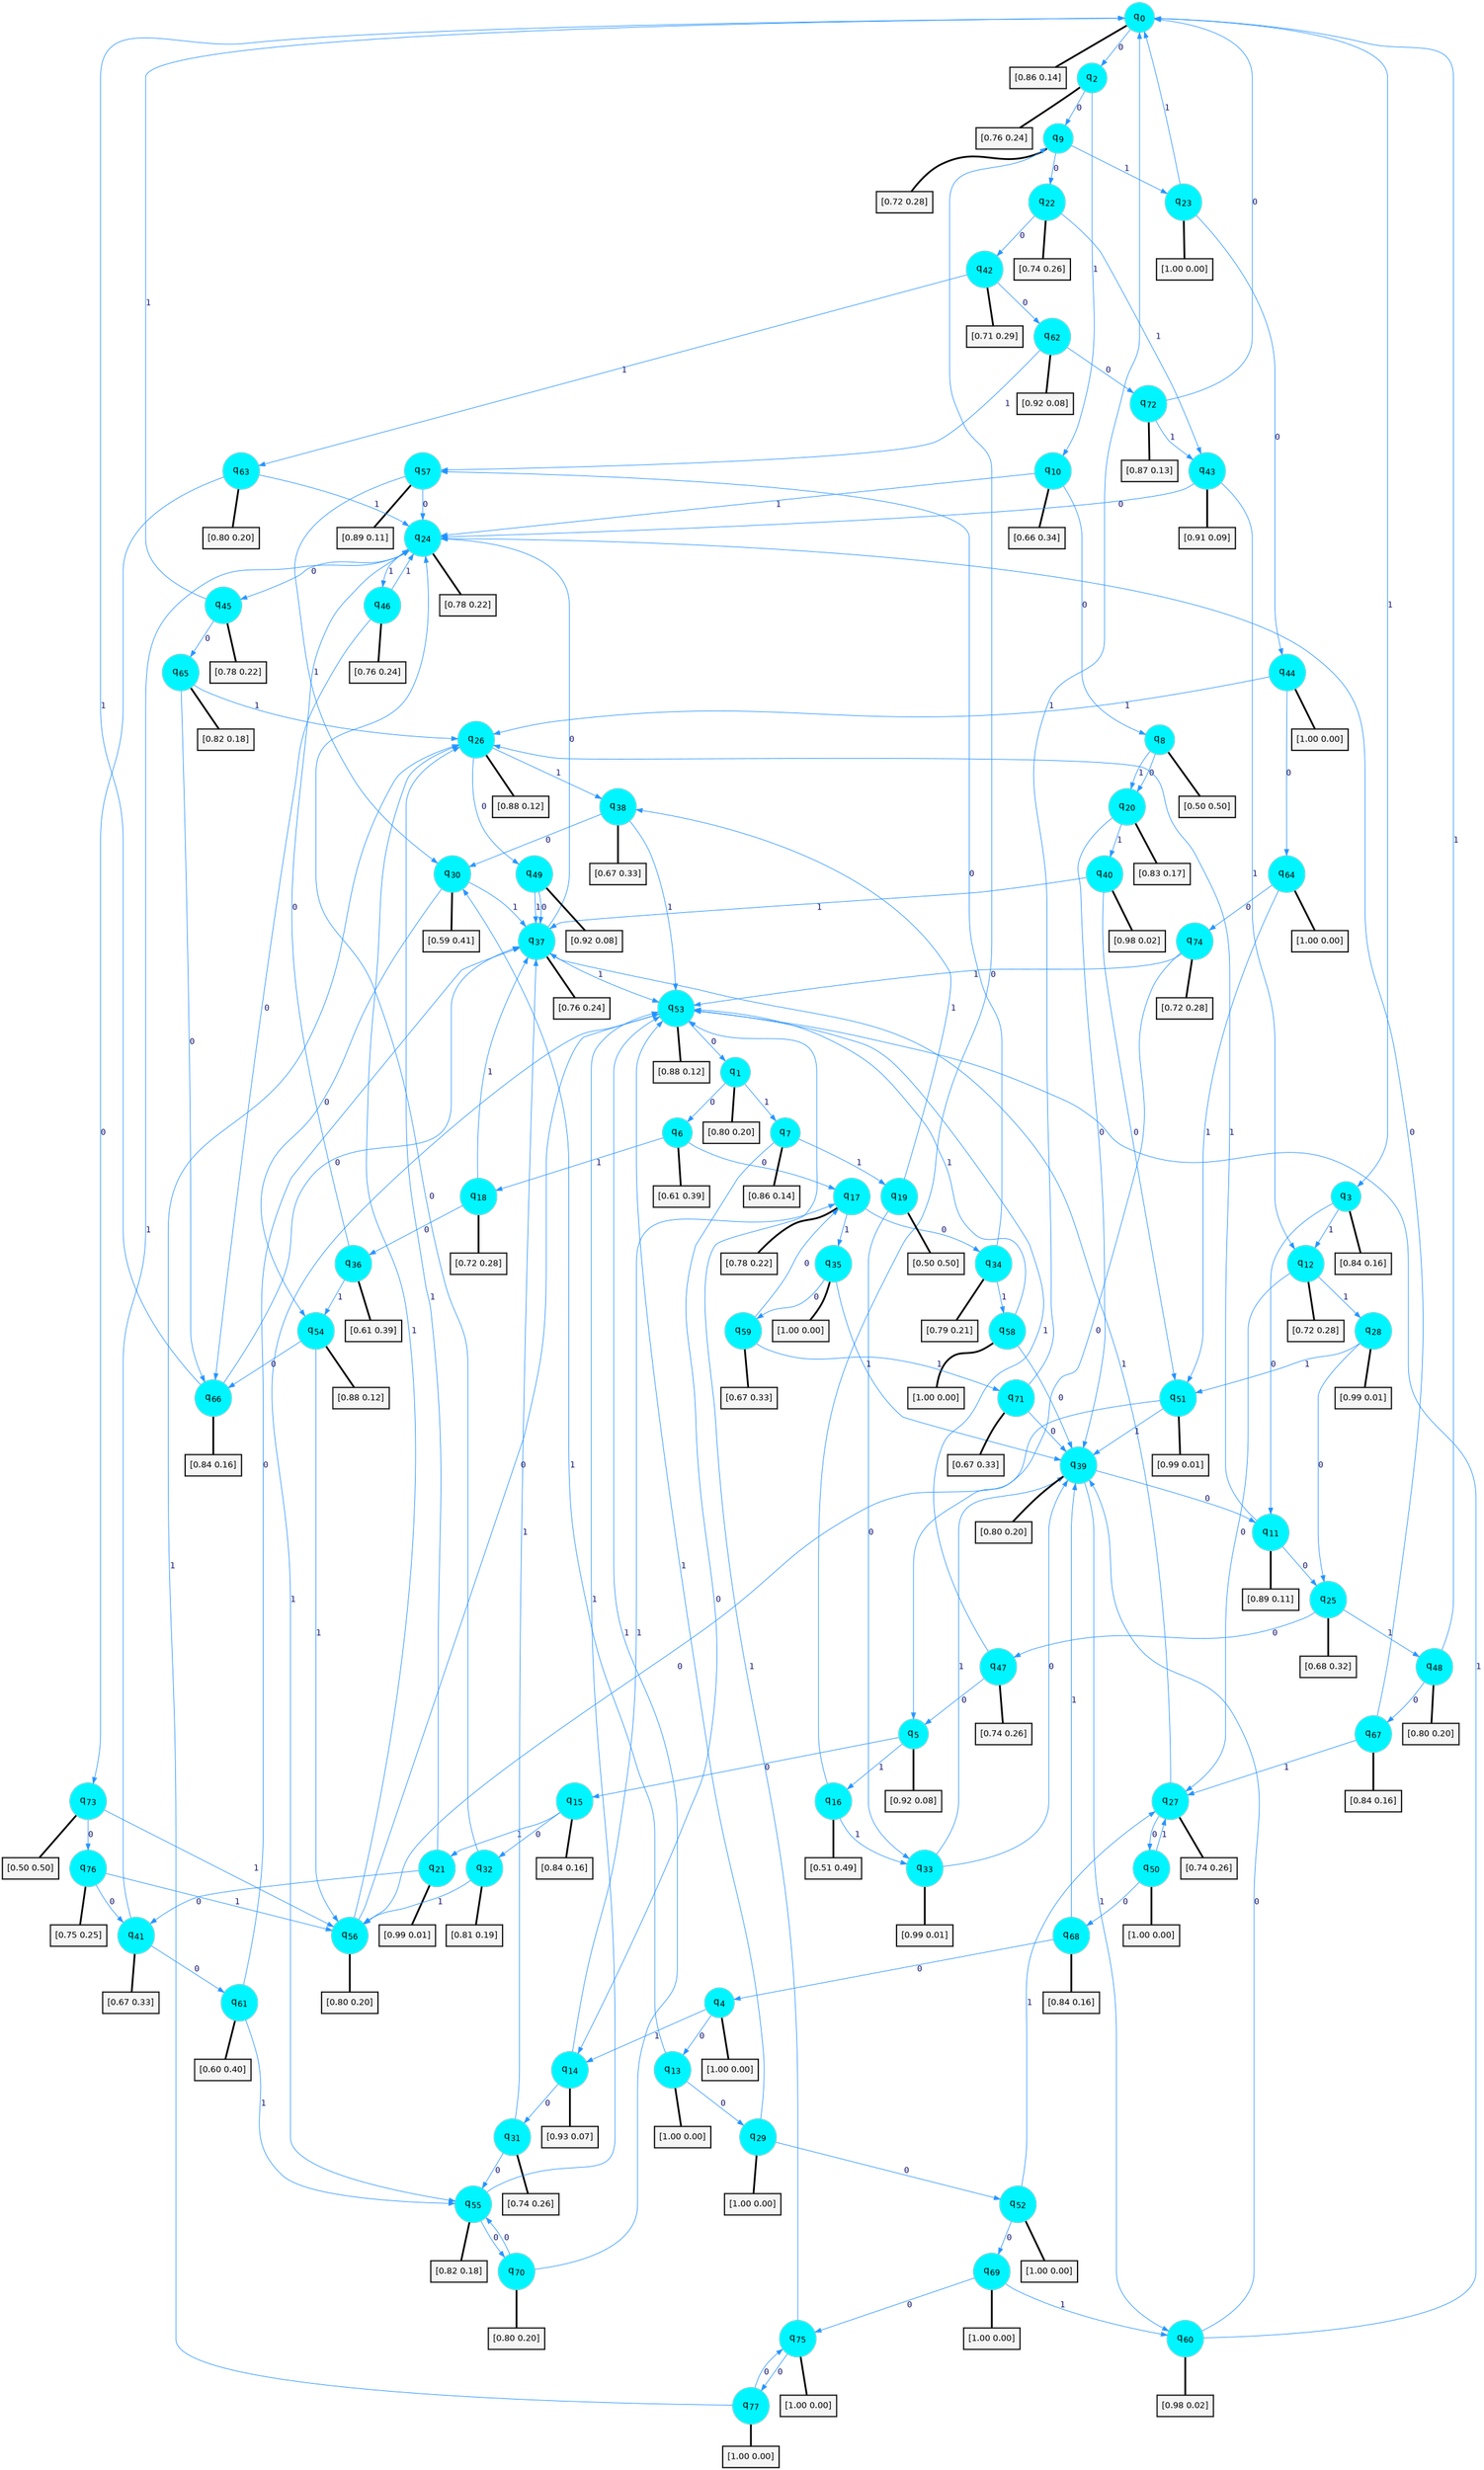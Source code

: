 digraph G {
graph [
bgcolor=transparent, dpi=300, rankdir=TD, size="40,25"];
node [
color=gray, fillcolor=turquoise1, fontcolor=black, fontname=Helvetica, fontsize=16, fontweight=bold, shape=circle, style=filled];
edge [
arrowsize=1, color=dodgerblue1, fontcolor=midnightblue, fontname=courier, fontweight=bold, penwidth=1, style=solid, weight=20];
0[label=<q<SUB>0</SUB>>];
1[label=<q<SUB>1</SUB>>];
2[label=<q<SUB>2</SUB>>];
3[label=<q<SUB>3</SUB>>];
4[label=<q<SUB>4</SUB>>];
5[label=<q<SUB>5</SUB>>];
6[label=<q<SUB>6</SUB>>];
7[label=<q<SUB>7</SUB>>];
8[label=<q<SUB>8</SUB>>];
9[label=<q<SUB>9</SUB>>];
10[label=<q<SUB>10</SUB>>];
11[label=<q<SUB>11</SUB>>];
12[label=<q<SUB>12</SUB>>];
13[label=<q<SUB>13</SUB>>];
14[label=<q<SUB>14</SUB>>];
15[label=<q<SUB>15</SUB>>];
16[label=<q<SUB>16</SUB>>];
17[label=<q<SUB>17</SUB>>];
18[label=<q<SUB>18</SUB>>];
19[label=<q<SUB>19</SUB>>];
20[label=<q<SUB>20</SUB>>];
21[label=<q<SUB>21</SUB>>];
22[label=<q<SUB>22</SUB>>];
23[label=<q<SUB>23</SUB>>];
24[label=<q<SUB>24</SUB>>];
25[label=<q<SUB>25</SUB>>];
26[label=<q<SUB>26</SUB>>];
27[label=<q<SUB>27</SUB>>];
28[label=<q<SUB>28</SUB>>];
29[label=<q<SUB>29</SUB>>];
30[label=<q<SUB>30</SUB>>];
31[label=<q<SUB>31</SUB>>];
32[label=<q<SUB>32</SUB>>];
33[label=<q<SUB>33</SUB>>];
34[label=<q<SUB>34</SUB>>];
35[label=<q<SUB>35</SUB>>];
36[label=<q<SUB>36</SUB>>];
37[label=<q<SUB>37</SUB>>];
38[label=<q<SUB>38</SUB>>];
39[label=<q<SUB>39</SUB>>];
40[label=<q<SUB>40</SUB>>];
41[label=<q<SUB>41</SUB>>];
42[label=<q<SUB>42</SUB>>];
43[label=<q<SUB>43</SUB>>];
44[label=<q<SUB>44</SUB>>];
45[label=<q<SUB>45</SUB>>];
46[label=<q<SUB>46</SUB>>];
47[label=<q<SUB>47</SUB>>];
48[label=<q<SUB>48</SUB>>];
49[label=<q<SUB>49</SUB>>];
50[label=<q<SUB>50</SUB>>];
51[label=<q<SUB>51</SUB>>];
52[label=<q<SUB>52</SUB>>];
53[label=<q<SUB>53</SUB>>];
54[label=<q<SUB>54</SUB>>];
55[label=<q<SUB>55</SUB>>];
56[label=<q<SUB>56</SUB>>];
57[label=<q<SUB>57</SUB>>];
58[label=<q<SUB>58</SUB>>];
59[label=<q<SUB>59</SUB>>];
60[label=<q<SUB>60</SUB>>];
61[label=<q<SUB>61</SUB>>];
62[label=<q<SUB>62</SUB>>];
63[label=<q<SUB>63</SUB>>];
64[label=<q<SUB>64</SUB>>];
65[label=<q<SUB>65</SUB>>];
66[label=<q<SUB>66</SUB>>];
67[label=<q<SUB>67</SUB>>];
68[label=<q<SUB>68</SUB>>];
69[label=<q<SUB>69</SUB>>];
70[label=<q<SUB>70</SUB>>];
71[label=<q<SUB>71</SUB>>];
72[label=<q<SUB>72</SUB>>];
73[label=<q<SUB>73</SUB>>];
74[label=<q<SUB>74</SUB>>];
75[label=<q<SUB>75</SUB>>];
76[label=<q<SUB>76</SUB>>];
77[label=<q<SUB>77</SUB>>];
78[label="[0.86 0.14]", shape=box,fontcolor=black, fontname=Helvetica, fontsize=14, penwidth=2, fillcolor=whitesmoke,color=black];
79[label="[0.80 0.20]", shape=box,fontcolor=black, fontname=Helvetica, fontsize=14, penwidth=2, fillcolor=whitesmoke,color=black];
80[label="[0.76 0.24]", shape=box,fontcolor=black, fontname=Helvetica, fontsize=14, penwidth=2, fillcolor=whitesmoke,color=black];
81[label="[0.84 0.16]", shape=box,fontcolor=black, fontname=Helvetica, fontsize=14, penwidth=2, fillcolor=whitesmoke,color=black];
82[label="[1.00 0.00]", shape=box,fontcolor=black, fontname=Helvetica, fontsize=14, penwidth=2, fillcolor=whitesmoke,color=black];
83[label="[0.92 0.08]", shape=box,fontcolor=black, fontname=Helvetica, fontsize=14, penwidth=2, fillcolor=whitesmoke,color=black];
84[label="[0.61 0.39]", shape=box,fontcolor=black, fontname=Helvetica, fontsize=14, penwidth=2, fillcolor=whitesmoke,color=black];
85[label="[0.86 0.14]", shape=box,fontcolor=black, fontname=Helvetica, fontsize=14, penwidth=2, fillcolor=whitesmoke,color=black];
86[label="[0.50 0.50]", shape=box,fontcolor=black, fontname=Helvetica, fontsize=14, penwidth=2, fillcolor=whitesmoke,color=black];
87[label="[0.72 0.28]", shape=box,fontcolor=black, fontname=Helvetica, fontsize=14, penwidth=2, fillcolor=whitesmoke,color=black];
88[label="[0.66 0.34]", shape=box,fontcolor=black, fontname=Helvetica, fontsize=14, penwidth=2, fillcolor=whitesmoke,color=black];
89[label="[0.89 0.11]", shape=box,fontcolor=black, fontname=Helvetica, fontsize=14, penwidth=2, fillcolor=whitesmoke,color=black];
90[label="[0.72 0.28]", shape=box,fontcolor=black, fontname=Helvetica, fontsize=14, penwidth=2, fillcolor=whitesmoke,color=black];
91[label="[1.00 0.00]", shape=box,fontcolor=black, fontname=Helvetica, fontsize=14, penwidth=2, fillcolor=whitesmoke,color=black];
92[label="[0.93 0.07]", shape=box,fontcolor=black, fontname=Helvetica, fontsize=14, penwidth=2, fillcolor=whitesmoke,color=black];
93[label="[0.84 0.16]", shape=box,fontcolor=black, fontname=Helvetica, fontsize=14, penwidth=2, fillcolor=whitesmoke,color=black];
94[label="[0.51 0.49]", shape=box,fontcolor=black, fontname=Helvetica, fontsize=14, penwidth=2, fillcolor=whitesmoke,color=black];
95[label="[0.78 0.22]", shape=box,fontcolor=black, fontname=Helvetica, fontsize=14, penwidth=2, fillcolor=whitesmoke,color=black];
96[label="[0.72 0.28]", shape=box,fontcolor=black, fontname=Helvetica, fontsize=14, penwidth=2, fillcolor=whitesmoke,color=black];
97[label="[0.50 0.50]", shape=box,fontcolor=black, fontname=Helvetica, fontsize=14, penwidth=2, fillcolor=whitesmoke,color=black];
98[label="[0.83 0.17]", shape=box,fontcolor=black, fontname=Helvetica, fontsize=14, penwidth=2, fillcolor=whitesmoke,color=black];
99[label="[0.99 0.01]", shape=box,fontcolor=black, fontname=Helvetica, fontsize=14, penwidth=2, fillcolor=whitesmoke,color=black];
100[label="[0.74 0.26]", shape=box,fontcolor=black, fontname=Helvetica, fontsize=14, penwidth=2, fillcolor=whitesmoke,color=black];
101[label="[1.00 0.00]", shape=box,fontcolor=black, fontname=Helvetica, fontsize=14, penwidth=2, fillcolor=whitesmoke,color=black];
102[label="[0.78 0.22]", shape=box,fontcolor=black, fontname=Helvetica, fontsize=14, penwidth=2, fillcolor=whitesmoke,color=black];
103[label="[0.68 0.32]", shape=box,fontcolor=black, fontname=Helvetica, fontsize=14, penwidth=2, fillcolor=whitesmoke,color=black];
104[label="[0.88 0.12]", shape=box,fontcolor=black, fontname=Helvetica, fontsize=14, penwidth=2, fillcolor=whitesmoke,color=black];
105[label="[0.74 0.26]", shape=box,fontcolor=black, fontname=Helvetica, fontsize=14, penwidth=2, fillcolor=whitesmoke,color=black];
106[label="[0.99 0.01]", shape=box,fontcolor=black, fontname=Helvetica, fontsize=14, penwidth=2, fillcolor=whitesmoke,color=black];
107[label="[1.00 0.00]", shape=box,fontcolor=black, fontname=Helvetica, fontsize=14, penwidth=2, fillcolor=whitesmoke,color=black];
108[label="[0.59 0.41]", shape=box,fontcolor=black, fontname=Helvetica, fontsize=14, penwidth=2, fillcolor=whitesmoke,color=black];
109[label="[0.74 0.26]", shape=box,fontcolor=black, fontname=Helvetica, fontsize=14, penwidth=2, fillcolor=whitesmoke,color=black];
110[label="[0.81 0.19]", shape=box,fontcolor=black, fontname=Helvetica, fontsize=14, penwidth=2, fillcolor=whitesmoke,color=black];
111[label="[0.99 0.01]", shape=box,fontcolor=black, fontname=Helvetica, fontsize=14, penwidth=2, fillcolor=whitesmoke,color=black];
112[label="[0.79 0.21]", shape=box,fontcolor=black, fontname=Helvetica, fontsize=14, penwidth=2, fillcolor=whitesmoke,color=black];
113[label="[1.00 0.00]", shape=box,fontcolor=black, fontname=Helvetica, fontsize=14, penwidth=2, fillcolor=whitesmoke,color=black];
114[label="[0.61 0.39]", shape=box,fontcolor=black, fontname=Helvetica, fontsize=14, penwidth=2, fillcolor=whitesmoke,color=black];
115[label="[0.76 0.24]", shape=box,fontcolor=black, fontname=Helvetica, fontsize=14, penwidth=2, fillcolor=whitesmoke,color=black];
116[label="[0.67 0.33]", shape=box,fontcolor=black, fontname=Helvetica, fontsize=14, penwidth=2, fillcolor=whitesmoke,color=black];
117[label="[0.80 0.20]", shape=box,fontcolor=black, fontname=Helvetica, fontsize=14, penwidth=2, fillcolor=whitesmoke,color=black];
118[label="[0.98 0.02]", shape=box,fontcolor=black, fontname=Helvetica, fontsize=14, penwidth=2, fillcolor=whitesmoke,color=black];
119[label="[0.67 0.33]", shape=box,fontcolor=black, fontname=Helvetica, fontsize=14, penwidth=2, fillcolor=whitesmoke,color=black];
120[label="[0.71 0.29]", shape=box,fontcolor=black, fontname=Helvetica, fontsize=14, penwidth=2, fillcolor=whitesmoke,color=black];
121[label="[0.91 0.09]", shape=box,fontcolor=black, fontname=Helvetica, fontsize=14, penwidth=2, fillcolor=whitesmoke,color=black];
122[label="[1.00 0.00]", shape=box,fontcolor=black, fontname=Helvetica, fontsize=14, penwidth=2, fillcolor=whitesmoke,color=black];
123[label="[0.78 0.22]", shape=box,fontcolor=black, fontname=Helvetica, fontsize=14, penwidth=2, fillcolor=whitesmoke,color=black];
124[label="[0.76 0.24]", shape=box,fontcolor=black, fontname=Helvetica, fontsize=14, penwidth=2, fillcolor=whitesmoke,color=black];
125[label="[0.74 0.26]", shape=box,fontcolor=black, fontname=Helvetica, fontsize=14, penwidth=2, fillcolor=whitesmoke,color=black];
126[label="[0.80 0.20]", shape=box,fontcolor=black, fontname=Helvetica, fontsize=14, penwidth=2, fillcolor=whitesmoke,color=black];
127[label="[0.92 0.08]", shape=box,fontcolor=black, fontname=Helvetica, fontsize=14, penwidth=2, fillcolor=whitesmoke,color=black];
128[label="[1.00 0.00]", shape=box,fontcolor=black, fontname=Helvetica, fontsize=14, penwidth=2, fillcolor=whitesmoke,color=black];
129[label="[0.99 0.01]", shape=box,fontcolor=black, fontname=Helvetica, fontsize=14, penwidth=2, fillcolor=whitesmoke,color=black];
130[label="[1.00 0.00]", shape=box,fontcolor=black, fontname=Helvetica, fontsize=14, penwidth=2, fillcolor=whitesmoke,color=black];
131[label="[0.88 0.12]", shape=box,fontcolor=black, fontname=Helvetica, fontsize=14, penwidth=2, fillcolor=whitesmoke,color=black];
132[label="[0.88 0.12]", shape=box,fontcolor=black, fontname=Helvetica, fontsize=14, penwidth=2, fillcolor=whitesmoke,color=black];
133[label="[0.82 0.18]", shape=box,fontcolor=black, fontname=Helvetica, fontsize=14, penwidth=2, fillcolor=whitesmoke,color=black];
134[label="[0.80 0.20]", shape=box,fontcolor=black, fontname=Helvetica, fontsize=14, penwidth=2, fillcolor=whitesmoke,color=black];
135[label="[0.89 0.11]", shape=box,fontcolor=black, fontname=Helvetica, fontsize=14, penwidth=2, fillcolor=whitesmoke,color=black];
136[label="[1.00 0.00]", shape=box,fontcolor=black, fontname=Helvetica, fontsize=14, penwidth=2, fillcolor=whitesmoke,color=black];
137[label="[0.67 0.33]", shape=box,fontcolor=black, fontname=Helvetica, fontsize=14, penwidth=2, fillcolor=whitesmoke,color=black];
138[label="[0.98 0.02]", shape=box,fontcolor=black, fontname=Helvetica, fontsize=14, penwidth=2, fillcolor=whitesmoke,color=black];
139[label="[0.60 0.40]", shape=box,fontcolor=black, fontname=Helvetica, fontsize=14, penwidth=2, fillcolor=whitesmoke,color=black];
140[label="[0.92 0.08]", shape=box,fontcolor=black, fontname=Helvetica, fontsize=14, penwidth=2, fillcolor=whitesmoke,color=black];
141[label="[0.80 0.20]", shape=box,fontcolor=black, fontname=Helvetica, fontsize=14, penwidth=2, fillcolor=whitesmoke,color=black];
142[label="[1.00 0.00]", shape=box,fontcolor=black, fontname=Helvetica, fontsize=14, penwidth=2, fillcolor=whitesmoke,color=black];
143[label="[0.82 0.18]", shape=box,fontcolor=black, fontname=Helvetica, fontsize=14, penwidth=2, fillcolor=whitesmoke,color=black];
144[label="[0.84 0.16]", shape=box,fontcolor=black, fontname=Helvetica, fontsize=14, penwidth=2, fillcolor=whitesmoke,color=black];
145[label="[0.84 0.16]", shape=box,fontcolor=black, fontname=Helvetica, fontsize=14, penwidth=2, fillcolor=whitesmoke,color=black];
146[label="[0.84 0.16]", shape=box,fontcolor=black, fontname=Helvetica, fontsize=14, penwidth=2, fillcolor=whitesmoke,color=black];
147[label="[1.00 0.00]", shape=box,fontcolor=black, fontname=Helvetica, fontsize=14, penwidth=2, fillcolor=whitesmoke,color=black];
148[label="[0.80 0.20]", shape=box,fontcolor=black, fontname=Helvetica, fontsize=14, penwidth=2, fillcolor=whitesmoke,color=black];
149[label="[0.67 0.33]", shape=box,fontcolor=black, fontname=Helvetica, fontsize=14, penwidth=2, fillcolor=whitesmoke,color=black];
150[label="[0.87 0.13]", shape=box,fontcolor=black, fontname=Helvetica, fontsize=14, penwidth=2, fillcolor=whitesmoke,color=black];
151[label="[0.50 0.50]", shape=box,fontcolor=black, fontname=Helvetica, fontsize=14, penwidth=2, fillcolor=whitesmoke,color=black];
152[label="[0.72 0.28]", shape=box,fontcolor=black, fontname=Helvetica, fontsize=14, penwidth=2, fillcolor=whitesmoke,color=black];
153[label="[1.00 0.00]", shape=box,fontcolor=black, fontname=Helvetica, fontsize=14, penwidth=2, fillcolor=whitesmoke,color=black];
154[label="[0.75 0.25]", shape=box,fontcolor=black, fontname=Helvetica, fontsize=14, penwidth=2, fillcolor=whitesmoke,color=black];
155[label="[1.00 0.00]", shape=box,fontcolor=black, fontname=Helvetica, fontsize=14, penwidth=2, fillcolor=whitesmoke,color=black];
0->2 [label=0];
0->3 [label=1];
0->78 [arrowhead=none, penwidth=3,color=black];
1->6 [label=0];
1->7 [label=1];
1->79 [arrowhead=none, penwidth=3,color=black];
2->9 [label=0];
2->10 [label=1];
2->80 [arrowhead=none, penwidth=3,color=black];
3->11 [label=0];
3->12 [label=1];
3->81 [arrowhead=none, penwidth=3,color=black];
4->13 [label=0];
4->14 [label=1];
4->82 [arrowhead=none, penwidth=3,color=black];
5->15 [label=0];
5->16 [label=1];
5->83 [arrowhead=none, penwidth=3,color=black];
6->17 [label=0];
6->18 [label=1];
6->84 [arrowhead=none, penwidth=3,color=black];
7->14 [label=0];
7->19 [label=1];
7->85 [arrowhead=none, penwidth=3,color=black];
8->20 [label=0];
8->20 [label=1];
8->86 [arrowhead=none, penwidth=3,color=black];
9->22 [label=0];
9->23 [label=1];
9->87 [arrowhead=none, penwidth=3,color=black];
10->8 [label=0];
10->24 [label=1];
10->88 [arrowhead=none, penwidth=3,color=black];
11->25 [label=0];
11->26 [label=1];
11->89 [arrowhead=none, penwidth=3,color=black];
12->27 [label=0];
12->28 [label=1];
12->90 [arrowhead=none, penwidth=3,color=black];
13->29 [label=0];
13->30 [label=1];
13->91 [arrowhead=none, penwidth=3,color=black];
14->31 [label=0];
14->17 [label=1];
14->92 [arrowhead=none, penwidth=3,color=black];
15->32 [label=0];
15->21 [label=1];
15->93 [arrowhead=none, penwidth=3,color=black];
16->9 [label=0];
16->33 [label=1];
16->94 [arrowhead=none, penwidth=3,color=black];
17->34 [label=0];
17->35 [label=1];
17->95 [arrowhead=none, penwidth=3,color=black];
18->36 [label=0];
18->37 [label=1];
18->96 [arrowhead=none, penwidth=3,color=black];
19->33 [label=0];
19->38 [label=1];
19->97 [arrowhead=none, penwidth=3,color=black];
20->39 [label=0];
20->40 [label=1];
20->98 [arrowhead=none, penwidth=3,color=black];
21->41 [label=0];
21->26 [label=1];
21->99 [arrowhead=none, penwidth=3,color=black];
22->42 [label=0];
22->43 [label=1];
22->100 [arrowhead=none, penwidth=3,color=black];
23->44 [label=0];
23->0 [label=1];
23->101 [arrowhead=none, penwidth=3,color=black];
24->45 [label=0];
24->46 [label=1];
24->102 [arrowhead=none, penwidth=3,color=black];
25->47 [label=0];
25->48 [label=1];
25->103 [arrowhead=none, penwidth=3,color=black];
26->49 [label=0];
26->38 [label=1];
26->104 [arrowhead=none, penwidth=3,color=black];
27->50 [label=0];
27->37 [label=1];
27->105 [arrowhead=none, penwidth=3,color=black];
28->25 [label=0];
28->51 [label=1];
28->106 [arrowhead=none, penwidth=3,color=black];
29->52 [label=0];
29->53 [label=1];
29->107 [arrowhead=none, penwidth=3,color=black];
30->54 [label=0];
30->37 [label=1];
30->108 [arrowhead=none, penwidth=3,color=black];
31->55 [label=0];
31->37 [label=1];
31->109 [arrowhead=none, penwidth=3,color=black];
32->24 [label=0];
32->56 [label=1];
32->110 [arrowhead=none, penwidth=3,color=black];
33->39 [label=0];
33->39 [label=1];
33->111 [arrowhead=none, penwidth=3,color=black];
34->57 [label=0];
34->58 [label=1];
34->112 [arrowhead=none, penwidth=3,color=black];
35->59 [label=0];
35->39 [label=1];
35->113 [arrowhead=none, penwidth=3,color=black];
36->24 [label=0];
36->54 [label=1];
36->114 [arrowhead=none, penwidth=3,color=black];
37->24 [label=0];
37->53 [label=1];
37->115 [arrowhead=none, penwidth=3,color=black];
38->30 [label=0];
38->53 [label=1];
38->116 [arrowhead=none, penwidth=3,color=black];
39->11 [label=0];
39->60 [label=1];
39->117 [arrowhead=none, penwidth=3,color=black];
40->51 [label=0];
40->37 [label=1];
40->118 [arrowhead=none, penwidth=3,color=black];
41->61 [label=0];
41->24 [label=1];
41->119 [arrowhead=none, penwidth=3,color=black];
42->62 [label=0];
42->63 [label=1];
42->120 [arrowhead=none, penwidth=3,color=black];
43->24 [label=0];
43->12 [label=1];
43->121 [arrowhead=none, penwidth=3,color=black];
44->64 [label=0];
44->26 [label=1];
44->122 [arrowhead=none, penwidth=3,color=black];
45->65 [label=0];
45->0 [label=1];
45->123 [arrowhead=none, penwidth=3,color=black];
46->66 [label=0];
46->24 [label=1];
46->124 [arrowhead=none, penwidth=3,color=black];
47->5 [label=0];
47->53 [label=1];
47->125 [arrowhead=none, penwidth=3,color=black];
48->67 [label=0];
48->0 [label=1];
48->126 [arrowhead=none, penwidth=3,color=black];
49->37 [label=0];
49->37 [label=1];
49->127 [arrowhead=none, penwidth=3,color=black];
50->68 [label=0];
50->27 [label=1];
50->128 [arrowhead=none, penwidth=3,color=black];
51->56 [label=0];
51->39 [label=1];
51->129 [arrowhead=none, penwidth=3,color=black];
52->69 [label=0];
52->27 [label=1];
52->130 [arrowhead=none, penwidth=3,color=black];
53->1 [label=0];
53->55 [label=1];
53->131 [arrowhead=none, penwidth=3,color=black];
54->66 [label=0];
54->56 [label=1];
54->132 [arrowhead=none, penwidth=3,color=black];
55->70 [label=0];
55->53 [label=1];
55->133 [arrowhead=none, penwidth=3,color=black];
56->53 [label=0];
56->26 [label=1];
56->134 [arrowhead=none, penwidth=3,color=black];
57->24 [label=0];
57->30 [label=1];
57->135 [arrowhead=none, penwidth=3,color=black];
58->39 [label=0];
58->53 [label=1];
58->136 [arrowhead=none, penwidth=3,color=black];
59->17 [label=0];
59->71 [label=1];
59->137 [arrowhead=none, penwidth=3,color=black];
60->39 [label=0];
60->53 [label=1];
60->138 [arrowhead=none, penwidth=3,color=black];
61->37 [label=0];
61->55 [label=1];
61->139 [arrowhead=none, penwidth=3,color=black];
62->72 [label=0];
62->57 [label=1];
62->140 [arrowhead=none, penwidth=3,color=black];
63->73 [label=0];
63->24 [label=1];
63->141 [arrowhead=none, penwidth=3,color=black];
64->74 [label=0];
64->51 [label=1];
64->142 [arrowhead=none, penwidth=3,color=black];
65->66 [label=0];
65->26 [label=1];
65->143 [arrowhead=none, penwidth=3,color=black];
66->37 [label=0];
66->0 [label=1];
66->144 [arrowhead=none, penwidth=3,color=black];
67->24 [label=0];
67->27 [label=1];
67->145 [arrowhead=none, penwidth=3,color=black];
68->4 [label=0];
68->39 [label=1];
68->146 [arrowhead=none, penwidth=3,color=black];
69->75 [label=0];
69->60 [label=1];
69->147 [arrowhead=none, penwidth=3,color=black];
70->55 [label=0];
70->53 [label=1];
70->148 [arrowhead=none, penwidth=3,color=black];
71->39 [label=0];
71->0 [label=1];
71->149 [arrowhead=none, penwidth=3,color=black];
72->0 [label=0];
72->43 [label=1];
72->150 [arrowhead=none, penwidth=3,color=black];
73->76 [label=0];
73->56 [label=1];
73->151 [arrowhead=none, penwidth=3,color=black];
74->5 [label=0];
74->53 [label=1];
74->152 [arrowhead=none, penwidth=3,color=black];
75->77 [label=0];
75->53 [label=1];
75->153 [arrowhead=none, penwidth=3,color=black];
76->41 [label=0];
76->56 [label=1];
76->154 [arrowhead=none, penwidth=3,color=black];
77->75 [label=0];
77->26 [label=1];
77->155 [arrowhead=none, penwidth=3,color=black];
}
